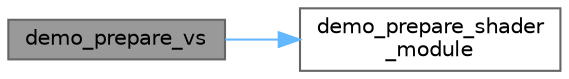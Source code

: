 digraph "demo_prepare_vs"
{
 // LATEX_PDF_SIZE
  bgcolor="transparent";
  edge [fontname=Helvetica,fontsize=10,labelfontname=Helvetica,labelfontsize=10];
  node [fontname=Helvetica,fontsize=10,shape=box,height=0.2,width=0.4];
  rankdir="LR";
  Node1 [id="Node000001",label="demo_prepare_vs",height=0.2,width=0.4,color="gray40", fillcolor="grey60", style="filled", fontcolor="black",tooltip=" "];
  Node1 -> Node2 [id="edge1_Node000001_Node000002",color="steelblue1",style="solid",tooltip=" "];
  Node2 [id="Node000002",label="demo_prepare_shader\l_module",height=0.2,width=0.4,color="grey40", fillcolor="white", style="filled",URL="$triangle-vulkan_8c.html#ac84b7987a06b675aa5701e61229f7933",tooltip=" "];
}
